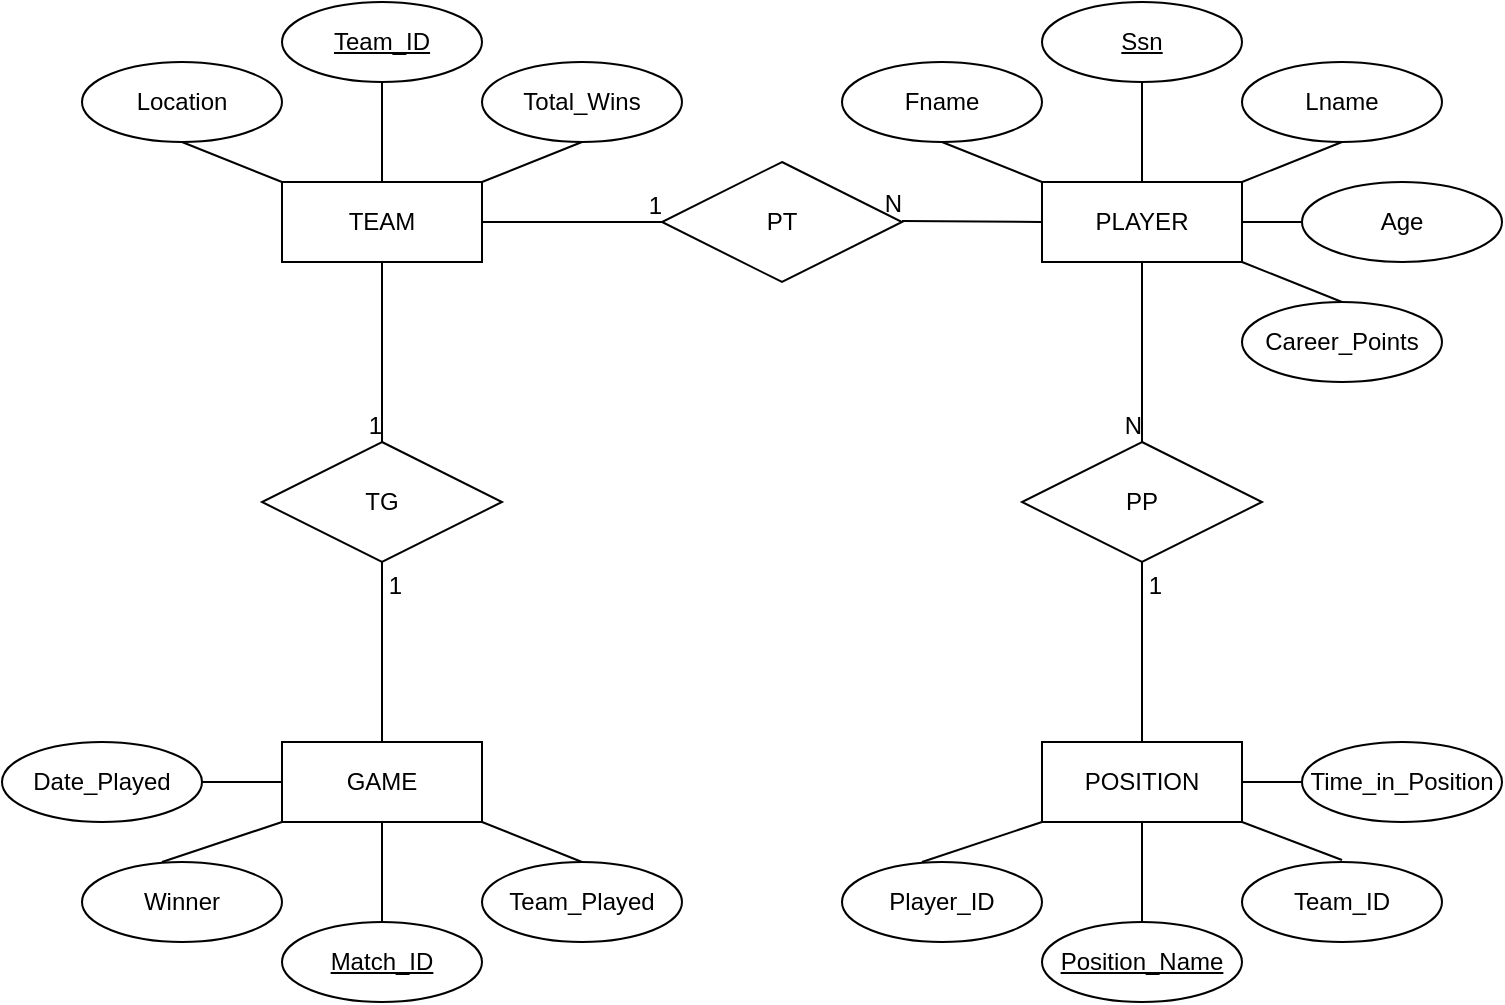 <mxfile version="15.5.4" type="github">
  <diagram id="R2lEEEUBdFMjLlhIrx00" name="Page-1">
    <mxGraphModel dx="1038" dy="536" grid="1" gridSize="10" guides="1" tooltips="1" connect="1" arrows="1" fold="1" page="1" pageScale="1" pageWidth="850" pageHeight="1100" math="0" shadow="0" extFonts="Permanent Marker^https://fonts.googleapis.com/css?family=Permanent+Marker">
      <root>
        <mxCell id="0" />
        <mxCell id="1" parent="0" />
        <mxCell id="YjzDYRqrXW_WVagcgsSH-1" value="TEAM" style="whiteSpace=wrap;html=1;align=center;" parent="1" vertex="1">
          <mxGeometry x="150" y="140" width="100" height="40" as="geometry" />
        </mxCell>
        <mxCell id="YjzDYRqrXW_WVagcgsSH-3" value="PLAYER" style="whiteSpace=wrap;html=1;align=center;" parent="1" vertex="1">
          <mxGeometry x="530" y="140" width="100" height="40" as="geometry" />
        </mxCell>
        <mxCell id="YjzDYRqrXW_WVagcgsSH-4" value="GAME" style="whiteSpace=wrap;html=1;align=center;" parent="1" vertex="1">
          <mxGeometry x="150" y="420" width="100" height="40" as="geometry" />
        </mxCell>
        <mxCell id="YjzDYRqrXW_WVagcgsSH-5" value="POSITION" style="whiteSpace=wrap;html=1;align=center;" parent="1" vertex="1">
          <mxGeometry x="530" y="420" width="100" height="40" as="geometry" />
        </mxCell>
        <mxCell id="YjzDYRqrXW_WVagcgsSH-6" value="TG" style="shape=rhombus;perimeter=rhombusPerimeter;whiteSpace=wrap;html=1;align=center;" parent="1" vertex="1">
          <mxGeometry x="140" y="270" width="120" height="60" as="geometry" />
        </mxCell>
        <mxCell id="YjzDYRqrXW_WVagcgsSH-9" value="PT" style="shape=rhombus;perimeter=rhombusPerimeter;whiteSpace=wrap;html=1;align=center;" parent="1" vertex="1">
          <mxGeometry x="340" y="130" width="120" height="60" as="geometry" />
        </mxCell>
        <mxCell id="YjzDYRqrXW_WVagcgsSH-10" value="PP" style="shape=rhombus;perimeter=rhombusPerimeter;whiteSpace=wrap;html=1;align=center;" parent="1" vertex="1">
          <mxGeometry x="520" y="270" width="120" height="60" as="geometry" />
        </mxCell>
        <mxCell id="YjzDYRqrXW_WVagcgsSH-12" value="Team_ID" style="ellipse;whiteSpace=wrap;html=1;align=center;fontStyle=4;" parent="1" vertex="1">
          <mxGeometry x="150" y="50" width="100" height="40" as="geometry" />
        </mxCell>
        <mxCell id="YjzDYRqrXW_WVagcgsSH-14" value="Location" style="ellipse;whiteSpace=wrap;html=1;align=center;" parent="1" vertex="1">
          <mxGeometry x="50" y="80" width="100" height="40" as="geometry" />
        </mxCell>
        <mxCell id="YjzDYRqrXW_WVagcgsSH-15" value="Total_Wins" style="ellipse;whiteSpace=wrap;html=1;align=center;" parent="1" vertex="1">
          <mxGeometry x="250" y="80" width="100" height="40" as="geometry" />
        </mxCell>
        <mxCell id="YjzDYRqrXW_WVagcgsSH-17" value="Ssn" style="ellipse;whiteSpace=wrap;html=1;align=center;fontStyle=4;" parent="1" vertex="1">
          <mxGeometry x="530" y="50" width="100" height="40" as="geometry" />
        </mxCell>
        <mxCell id="YjzDYRqrXW_WVagcgsSH-18" value="Fname" style="ellipse;whiteSpace=wrap;html=1;align=center;" parent="1" vertex="1">
          <mxGeometry x="430" y="80" width="100" height="40" as="geometry" />
        </mxCell>
        <mxCell id="YjzDYRqrXW_WVagcgsSH-19" value="Lname" style="ellipse;whiteSpace=wrap;html=1;align=center;" parent="1" vertex="1">
          <mxGeometry x="630" y="80" width="100" height="40" as="geometry" />
        </mxCell>
        <mxCell id="YjzDYRqrXW_WVagcgsSH-20" value="Age" style="ellipse;whiteSpace=wrap;html=1;align=center;" parent="1" vertex="1">
          <mxGeometry x="660" y="140" width="100" height="40" as="geometry" />
        </mxCell>
        <mxCell id="YjzDYRqrXW_WVagcgsSH-21" value="Career_Points" style="ellipse;whiteSpace=wrap;html=1;align=center;" parent="1" vertex="1">
          <mxGeometry x="630" y="200" width="100" height="40" as="geometry" />
        </mxCell>
        <mxCell id="YjzDYRqrXW_WVagcgsSH-22" value="Match_ID" style="ellipse;whiteSpace=wrap;html=1;align=center;fontStyle=4;" parent="1" vertex="1">
          <mxGeometry x="150" y="510" width="100" height="40" as="geometry" />
        </mxCell>
        <mxCell id="YjzDYRqrXW_WVagcgsSH-23" value="Winner" style="ellipse;whiteSpace=wrap;html=1;align=center;" parent="1" vertex="1">
          <mxGeometry x="50" y="480" width="100" height="40" as="geometry" />
        </mxCell>
        <mxCell id="YjzDYRqrXW_WVagcgsSH-24" value="Team_Played" style="ellipse;whiteSpace=wrap;html=1;align=center;" parent="1" vertex="1">
          <mxGeometry x="250" y="480" width="100" height="40" as="geometry" />
        </mxCell>
        <mxCell id="YjzDYRqrXW_WVagcgsSH-25" value="Date_Played" style="ellipse;whiteSpace=wrap;html=1;align=center;" parent="1" vertex="1">
          <mxGeometry x="10" y="420" width="100" height="40" as="geometry" />
        </mxCell>
        <mxCell id="YjzDYRqrXW_WVagcgsSH-26" value="Position_Name" style="ellipse;whiteSpace=wrap;html=1;align=center;fontStyle=4;" parent="1" vertex="1">
          <mxGeometry x="530" y="510" width="100" height="40" as="geometry" />
        </mxCell>
        <mxCell id="YjzDYRqrXW_WVagcgsSH-27" value="Player_ID" style="ellipse;whiteSpace=wrap;html=1;align=center;" parent="1" vertex="1">
          <mxGeometry x="430" y="480" width="100" height="40" as="geometry" />
        </mxCell>
        <mxCell id="YjzDYRqrXW_WVagcgsSH-28" value="Team_ID" style="ellipse;whiteSpace=wrap;html=1;align=center;" parent="1" vertex="1">
          <mxGeometry x="630" y="480" width="100" height="40" as="geometry" />
        </mxCell>
        <mxCell id="YjzDYRqrXW_WVagcgsSH-29" value="Time_in_Position" style="ellipse;whiteSpace=wrap;html=1;align=center;" parent="1" vertex="1">
          <mxGeometry x="660" y="420" width="100" height="40" as="geometry" />
        </mxCell>
        <mxCell id="YjzDYRqrXW_WVagcgsSH-30" value="" style="endArrow=none;html=1;rounded=0;entryX=0;entryY=0;entryDx=0;entryDy=0;" parent="1" target="YjzDYRqrXW_WVagcgsSH-1" edge="1">
          <mxGeometry relative="1" as="geometry">
            <mxPoint x="100" y="120" as="sourcePoint" />
            <mxPoint x="260" y="120" as="targetPoint" />
          </mxGeometry>
        </mxCell>
        <mxCell id="YjzDYRqrXW_WVagcgsSH-31" value="" style="endArrow=none;html=1;rounded=0;entryX=0.5;entryY=0;entryDx=0;entryDy=0;" parent="1" target="YjzDYRqrXW_WVagcgsSH-1" edge="1">
          <mxGeometry relative="1" as="geometry">
            <mxPoint x="200" y="90" as="sourcePoint" />
            <mxPoint x="360" y="90" as="targetPoint" />
          </mxGeometry>
        </mxCell>
        <mxCell id="YjzDYRqrXW_WVagcgsSH-32" value="" style="endArrow=none;html=1;rounded=0;entryX=1;entryY=0;entryDx=0;entryDy=0;" parent="1" target="YjzDYRqrXW_WVagcgsSH-1" edge="1">
          <mxGeometry relative="1" as="geometry">
            <mxPoint x="300" y="120" as="sourcePoint" />
            <mxPoint x="460" y="120" as="targetPoint" />
          </mxGeometry>
        </mxCell>
        <mxCell id="YjzDYRqrXW_WVagcgsSH-33" value="" style="endArrow=none;html=1;rounded=0;entryX=0;entryY=0;entryDx=0;entryDy=0;" parent="1" target="YjzDYRqrXW_WVagcgsSH-3" edge="1">
          <mxGeometry relative="1" as="geometry">
            <mxPoint x="480" y="120" as="sourcePoint" />
            <mxPoint x="640" y="120" as="targetPoint" />
          </mxGeometry>
        </mxCell>
        <mxCell id="YjzDYRqrXW_WVagcgsSH-34" value="" style="endArrow=none;html=1;rounded=0;entryX=0.5;entryY=0;entryDx=0;entryDy=0;" parent="1" target="YjzDYRqrXW_WVagcgsSH-3" edge="1">
          <mxGeometry relative="1" as="geometry">
            <mxPoint x="580" y="90" as="sourcePoint" />
            <mxPoint x="740" y="90" as="targetPoint" />
          </mxGeometry>
        </mxCell>
        <mxCell id="YjzDYRqrXW_WVagcgsSH-35" value="" style="endArrow=none;html=1;rounded=0;entryX=1;entryY=0;entryDx=0;entryDy=0;" parent="1" target="YjzDYRqrXW_WVagcgsSH-3" edge="1">
          <mxGeometry relative="1" as="geometry">
            <mxPoint x="680" y="120" as="sourcePoint" />
            <mxPoint x="840" y="120" as="targetPoint" />
          </mxGeometry>
        </mxCell>
        <mxCell id="YjzDYRqrXW_WVagcgsSH-36" value="" style="endArrow=none;html=1;rounded=0;entryX=1;entryY=0.5;entryDx=0;entryDy=0;" parent="1" target="YjzDYRqrXW_WVagcgsSH-3" edge="1">
          <mxGeometry relative="1" as="geometry">
            <mxPoint x="660" y="160" as="sourcePoint" />
            <mxPoint x="820" y="160" as="targetPoint" />
          </mxGeometry>
        </mxCell>
        <mxCell id="YjzDYRqrXW_WVagcgsSH-37" value="" style="endArrow=none;html=1;rounded=0;entryX=1;entryY=1;entryDx=0;entryDy=0;" parent="1" target="YjzDYRqrXW_WVagcgsSH-3" edge="1">
          <mxGeometry relative="1" as="geometry">
            <mxPoint x="680" y="200" as="sourcePoint" />
            <mxPoint x="840" y="200" as="targetPoint" />
          </mxGeometry>
        </mxCell>
        <mxCell id="YjzDYRqrXW_WVagcgsSH-38" value="" style="endArrow=none;html=1;rounded=0;" parent="1" source="YjzDYRqrXW_WVagcgsSH-25" edge="1">
          <mxGeometry relative="1" as="geometry">
            <mxPoint x="110" y="440" as="sourcePoint" />
            <mxPoint x="150" y="440" as="targetPoint" />
          </mxGeometry>
        </mxCell>
        <mxCell id="YjzDYRqrXW_WVagcgsSH-39" value="" style="endArrow=none;html=1;rounded=0;entryX=0;entryY=1;entryDx=0;entryDy=0;" parent="1" target="YjzDYRqrXW_WVagcgsSH-4" edge="1">
          <mxGeometry relative="1" as="geometry">
            <mxPoint x="90" y="480" as="sourcePoint" />
            <mxPoint x="250" y="480" as="targetPoint" />
          </mxGeometry>
        </mxCell>
        <mxCell id="YjzDYRqrXW_WVagcgsSH-40" value="" style="endArrow=none;html=1;rounded=0;entryX=0.5;entryY=1;entryDx=0;entryDy=0;" parent="1" target="YjzDYRqrXW_WVagcgsSH-4" edge="1">
          <mxGeometry relative="1" as="geometry">
            <mxPoint x="200" y="510" as="sourcePoint" />
            <mxPoint x="360" y="510" as="targetPoint" />
          </mxGeometry>
        </mxCell>
        <mxCell id="YjzDYRqrXW_WVagcgsSH-41" value="" style="endArrow=none;html=1;rounded=0;entryX=1;entryY=1;entryDx=0;entryDy=0;" parent="1" target="YjzDYRqrXW_WVagcgsSH-4" edge="1">
          <mxGeometry relative="1" as="geometry">
            <mxPoint x="300" y="480" as="sourcePoint" />
            <mxPoint x="460" y="480" as="targetPoint" />
          </mxGeometry>
        </mxCell>
        <mxCell id="YjzDYRqrXW_WVagcgsSH-42" value="" style="endArrow=none;html=1;rounded=0;entryX=0;entryY=1;entryDx=0;entryDy=0;" parent="1" target="YjzDYRqrXW_WVagcgsSH-5" edge="1">
          <mxGeometry relative="1" as="geometry">
            <mxPoint x="470" y="480" as="sourcePoint" />
            <mxPoint x="630" y="480" as="targetPoint" />
          </mxGeometry>
        </mxCell>
        <mxCell id="YjzDYRqrXW_WVagcgsSH-43" value="" style="endArrow=none;html=1;rounded=0;entryX=0.5;entryY=1;entryDx=0;entryDy=0;" parent="1" target="YjzDYRqrXW_WVagcgsSH-5" edge="1">
          <mxGeometry relative="1" as="geometry">
            <mxPoint x="580" y="510" as="sourcePoint" />
            <mxPoint x="580" y="470" as="targetPoint" />
          </mxGeometry>
        </mxCell>
        <mxCell id="YjzDYRqrXW_WVagcgsSH-45" value="" style="endArrow=none;html=1;rounded=0;entryX=1;entryY=1;entryDx=0;entryDy=0;" parent="1" target="YjzDYRqrXW_WVagcgsSH-5" edge="1">
          <mxGeometry relative="1" as="geometry">
            <mxPoint x="680" y="479" as="sourcePoint" />
            <mxPoint x="840" y="479" as="targetPoint" />
          </mxGeometry>
        </mxCell>
        <mxCell id="YjzDYRqrXW_WVagcgsSH-46" value="" style="endArrow=none;html=1;rounded=0;" parent="1" edge="1">
          <mxGeometry relative="1" as="geometry">
            <mxPoint x="630" y="440" as="sourcePoint" />
            <mxPoint x="660" y="440" as="targetPoint" />
          </mxGeometry>
        </mxCell>
        <mxCell id="iIKrUbkvIriwZkKar3CU-3" value="" style="endArrow=none;html=1;rounded=0;entryX=0;entryY=0.5;entryDx=0;entryDy=0;" edge="1" parent="1" target="YjzDYRqrXW_WVagcgsSH-9">
          <mxGeometry relative="1" as="geometry">
            <mxPoint x="250" y="160" as="sourcePoint" />
            <mxPoint x="330" y="160" as="targetPoint" />
          </mxGeometry>
        </mxCell>
        <mxCell id="iIKrUbkvIriwZkKar3CU-4" value="1" style="resizable=0;html=1;align=right;verticalAlign=bottom;" connectable="0" vertex="1" parent="iIKrUbkvIriwZkKar3CU-3">
          <mxGeometry x="1" relative="1" as="geometry" />
        </mxCell>
        <mxCell id="iIKrUbkvIriwZkKar3CU-7" value="" style="endArrow=none;html=1;rounded=0;exitX=0;exitY=0.5;exitDx=0;exitDy=0;" edge="1" parent="1" source="YjzDYRqrXW_WVagcgsSH-3">
          <mxGeometry relative="1" as="geometry">
            <mxPoint x="540" y="159.5" as="sourcePoint" />
            <mxPoint x="460" y="159.5" as="targetPoint" />
          </mxGeometry>
        </mxCell>
        <mxCell id="iIKrUbkvIriwZkKar3CU-8" value="N" style="resizable=0;html=1;align=right;verticalAlign=bottom;" connectable="0" vertex="1" parent="iIKrUbkvIriwZkKar3CU-7">
          <mxGeometry x="1" relative="1" as="geometry" />
        </mxCell>
        <mxCell id="iIKrUbkvIriwZkKar3CU-13" value="" style="endArrow=none;html=1;rounded=0;" edge="1" parent="1" target="YjzDYRqrXW_WVagcgsSH-10">
          <mxGeometry relative="1" as="geometry">
            <mxPoint x="580" y="180" as="sourcePoint" />
            <mxPoint x="740" y="180" as="targetPoint" />
          </mxGeometry>
        </mxCell>
        <mxCell id="iIKrUbkvIriwZkKar3CU-14" value="N" style="resizable=0;html=1;align=right;verticalAlign=bottom;" connectable="0" vertex="1" parent="iIKrUbkvIriwZkKar3CU-13">
          <mxGeometry x="1" relative="1" as="geometry" />
        </mxCell>
        <mxCell id="iIKrUbkvIriwZkKar3CU-15" value="" style="endArrow=none;html=1;rounded=0;entryX=0.5;entryY=1;entryDx=0;entryDy=0;" edge="1" parent="1" target="YjzDYRqrXW_WVagcgsSH-10">
          <mxGeometry relative="1" as="geometry">
            <mxPoint x="580" y="420" as="sourcePoint" />
            <mxPoint x="740" y="420" as="targetPoint" />
          </mxGeometry>
        </mxCell>
        <mxCell id="iIKrUbkvIriwZkKar3CU-16" value="1" style="resizable=0;html=1;align=right;verticalAlign=bottom;" connectable="0" vertex="1" parent="iIKrUbkvIriwZkKar3CU-15">
          <mxGeometry x="1" relative="1" as="geometry">
            <mxPoint x="10" y="20" as="offset" />
          </mxGeometry>
        </mxCell>
        <mxCell id="iIKrUbkvIriwZkKar3CU-17" value="" style="endArrow=none;html=1;rounded=0;" edge="1" parent="1" source="YjzDYRqrXW_WVagcgsSH-1">
          <mxGeometry relative="1" as="geometry">
            <mxPoint x="200" y="180" as="sourcePoint" />
            <mxPoint x="200" y="270" as="targetPoint" />
          </mxGeometry>
        </mxCell>
        <mxCell id="iIKrUbkvIriwZkKar3CU-18" value="1" style="resizable=0;html=1;align=right;verticalAlign=bottom;" connectable="0" vertex="1" parent="iIKrUbkvIriwZkKar3CU-17">
          <mxGeometry x="1" relative="1" as="geometry" />
        </mxCell>
        <mxCell id="iIKrUbkvIriwZkKar3CU-21" value="" style="endArrow=none;html=1;rounded=0;entryX=0.5;entryY=1;entryDx=0;entryDy=0;" edge="1" parent="1" target="YjzDYRqrXW_WVagcgsSH-6">
          <mxGeometry relative="1" as="geometry">
            <mxPoint x="200" y="420" as="sourcePoint" />
            <mxPoint x="200" y="340" as="targetPoint" />
          </mxGeometry>
        </mxCell>
        <mxCell id="iIKrUbkvIriwZkKar3CU-22" value="1" style="resizable=0;html=1;align=right;verticalAlign=bottom;" connectable="0" vertex="1" parent="iIKrUbkvIriwZkKar3CU-21">
          <mxGeometry x="1" relative="1" as="geometry">
            <mxPoint x="10" y="20" as="offset" />
          </mxGeometry>
        </mxCell>
      </root>
    </mxGraphModel>
  </diagram>
</mxfile>
